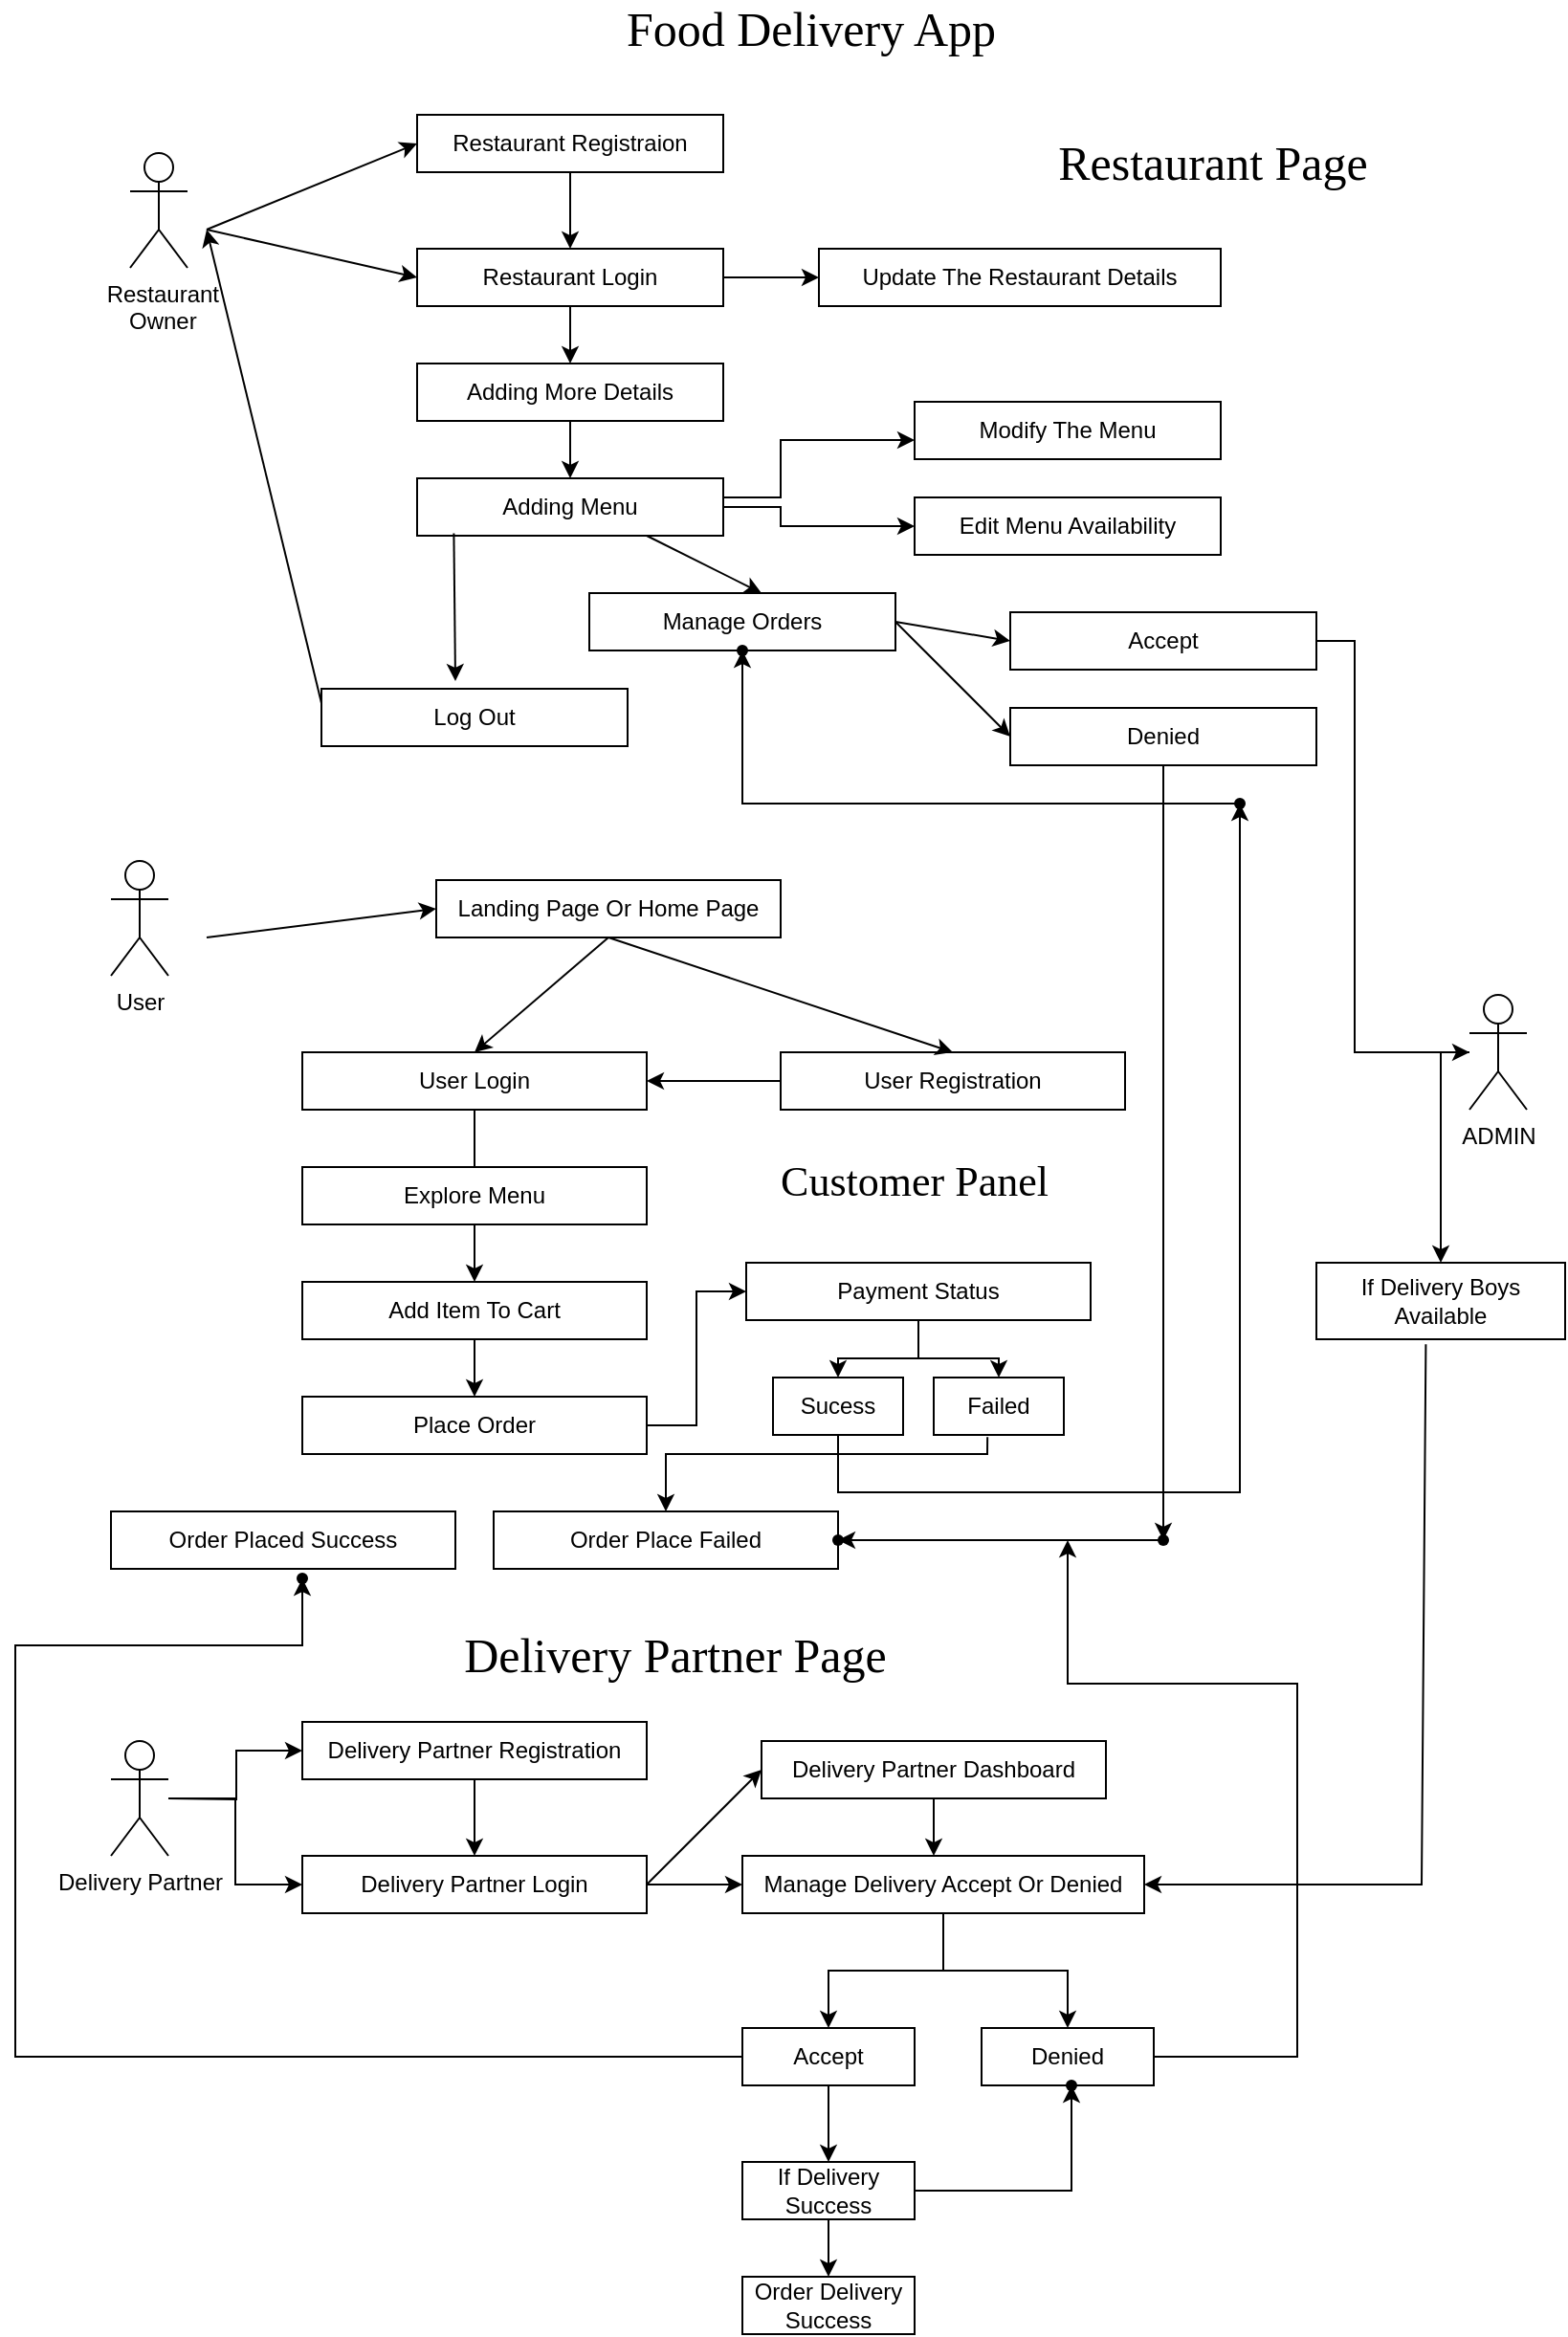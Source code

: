 <mxfile version="24.6.3" type="device">
  <diagram name="Page-1" id="enZzUUFgpCKDfm9uE1M9">
    <mxGraphModel dx="825" dy="444" grid="1" gridSize="10" guides="1" tooltips="1" connect="1" arrows="1" fold="1" page="1" pageScale="1" pageWidth="850" pageHeight="1100" math="0" shadow="0">
      <root>
        <mxCell id="0" />
        <mxCell id="1" parent="0" />
        <mxCell id="G61mfGyYWX-X49rOIWIG-1" value="&amp;nbsp;Restaurant&lt;div&gt;&amp;nbsp;Owner&lt;/div&gt;" style="shape=umlActor;verticalLabelPosition=bottom;verticalAlign=top;html=1;outlineConnect=0;" parent="1" vertex="1">
          <mxGeometry x="80" y="100" width="30" height="60" as="geometry" />
        </mxCell>
        <mxCell id="G61mfGyYWX-X49rOIWIG-3" value="Restaurant Registraion" style="rounded=0;whiteSpace=wrap;html=1;" parent="1" vertex="1">
          <mxGeometry x="230" y="80" width="160" height="30" as="geometry" />
        </mxCell>
        <mxCell id="G61mfGyYWX-X49rOIWIG-4" value="" style="endArrow=classic;html=1;rounded=0;entryX=0;entryY=0.5;entryDx=0;entryDy=0;" parent="1" target="G61mfGyYWX-X49rOIWIG-3" edge="1">
          <mxGeometry width="50" height="50" relative="1" as="geometry">
            <mxPoint x="120" y="140" as="sourcePoint" />
            <mxPoint x="450" y="250" as="targetPoint" />
          </mxGeometry>
        </mxCell>
        <mxCell id="G61mfGyYWX-X49rOIWIG-5" value="Restaurant Login" style="rounded=0;whiteSpace=wrap;html=1;" parent="1" vertex="1">
          <mxGeometry x="230" y="150" width="160" height="30" as="geometry" />
        </mxCell>
        <mxCell id="G61mfGyYWX-X49rOIWIG-6" value="" style="endArrow=classic;html=1;rounded=0;exitX=0.5;exitY=1;exitDx=0;exitDy=0;entryX=0.5;entryY=0;entryDx=0;entryDy=0;" parent="1" source="G61mfGyYWX-X49rOIWIG-3" target="G61mfGyYWX-X49rOIWIG-5" edge="1">
          <mxGeometry width="50" height="50" relative="1" as="geometry">
            <mxPoint x="400" y="300" as="sourcePoint" />
            <mxPoint x="450" y="250" as="targetPoint" />
          </mxGeometry>
        </mxCell>
        <mxCell id="G61mfGyYWX-X49rOIWIG-7" value="" style="endArrow=classic;html=1;rounded=0;entryX=0;entryY=0.5;entryDx=0;entryDy=0;" parent="1" target="G61mfGyYWX-X49rOIWIG-5" edge="1">
          <mxGeometry width="50" height="50" relative="1" as="geometry">
            <mxPoint x="120" y="140" as="sourcePoint" />
            <mxPoint x="450" y="250" as="targetPoint" />
          </mxGeometry>
        </mxCell>
        <mxCell id="G61mfGyYWX-X49rOIWIG-8" value="" style="endArrow=classic;html=1;rounded=0;exitX=0.5;exitY=1;exitDx=0;exitDy=0;entryX=0.5;entryY=0;entryDx=0;entryDy=0;" parent="1" source="G61mfGyYWX-X49rOIWIG-5" target="G61mfGyYWX-X49rOIWIG-9" edge="1">
          <mxGeometry width="50" height="50" relative="1" as="geometry">
            <mxPoint x="400" y="300" as="sourcePoint" />
            <mxPoint x="450" y="250" as="targetPoint" />
          </mxGeometry>
        </mxCell>
        <mxCell id="G61mfGyYWX-X49rOIWIG-13" value="" style="edgeStyle=orthogonalEdgeStyle;rounded=0;orthogonalLoop=1;jettySize=auto;html=1;" parent="1" source="G61mfGyYWX-X49rOIWIG-9" target="G61mfGyYWX-X49rOIWIG-11" edge="1">
          <mxGeometry relative="1" as="geometry" />
        </mxCell>
        <mxCell id="G61mfGyYWX-X49rOIWIG-9" value="Adding More Details" style="rounded=0;whiteSpace=wrap;html=1;" parent="1" vertex="1">
          <mxGeometry x="230" y="210" width="160" height="30" as="geometry" />
        </mxCell>
        <mxCell id="G61mfGyYWX-X49rOIWIG-15" value="" style="edgeStyle=orthogonalEdgeStyle;rounded=0;orthogonalLoop=1;jettySize=auto;html=1;" parent="1" source="G61mfGyYWX-X49rOIWIG-11" target="G61mfGyYWX-X49rOIWIG-14" edge="1">
          <mxGeometry relative="1" as="geometry">
            <Array as="points">
              <mxPoint x="420" y="280" />
              <mxPoint x="420" y="250" />
            </Array>
          </mxGeometry>
        </mxCell>
        <mxCell id="G61mfGyYWX-X49rOIWIG-11" value="Adding Menu" style="rounded=0;whiteSpace=wrap;html=1;points=[[0,0,0,0,0],[0,0.25,0,0,0],[0,0.5,0,0,0],[0,0.75,0,0,0],[0,1,0,0,0],[0.25,0,0,0,0],[0.25,1,0,0,0],[0.5,0,0,0,0],[0.5,1,0,0,0],[0.75,0,0,0,0],[0.75,1,0,0,0],[1,0,0,0,0],[1,0.25,0,0,0],[1,0.5,0,0,0],[1,0.75,0,0,0],[1,1,0,0,0]];" parent="1" vertex="1">
          <mxGeometry x="230" y="270" width="160" height="30" as="geometry" />
        </mxCell>
        <mxCell id="G61mfGyYWX-X49rOIWIG-14" value="Modify The Menu" style="rounded=0;whiteSpace=wrap;html=1;points=[[0,0,0,0,0],[0,0.25,0,0,0],[0,0.5,0,0,0],[0,0.75,0,0,0],[0,1,0,0,0],[0.25,0,0,0,0],[0.25,1,0,0,0],[0.5,0,0,0,0],[0.5,1,0,0,0],[0.75,0,0,0,0],[0.75,1,0,0,0],[1,0,0,0,0],[1,0.25,0,0,0],[1,0.5,0,0,0],[1,0.75,0,0,0],[1,1,0,0,0]];" parent="1" vertex="1">
          <mxGeometry x="490" y="230" width="160" height="30" as="geometry" />
        </mxCell>
        <mxCell id="G61mfGyYWX-X49rOIWIG-17" value="Edit Menu Availability" style="rounded=0;whiteSpace=wrap;html=1;points=[[0,0,0,0,0],[0,0.25,0,0,0],[0,0.5,0,0,0],[0,0.75,0,0,0],[0,1,0,0,0],[0.25,0,0,0,0],[0.25,1,0,0,0],[0.5,0,0,0,0],[0.5,1,0,0,0],[0.75,0,0,0,0],[0.75,1,0,0,0],[1,0,0,0,0],[1,0.25,0,0,0],[1,0.5,0,0,0],[1,0.75,0,0,0],[1,1,0,0,0]];" parent="1" vertex="1">
          <mxGeometry x="490" y="280" width="160" height="30" as="geometry" />
        </mxCell>
        <mxCell id="G61mfGyYWX-X49rOIWIG-19" value="" style="endArrow=classic;html=1;rounded=0;exitX=1;exitY=0.5;exitDx=0;exitDy=0;exitPerimeter=0;entryX=0;entryY=0.5;entryDx=0;entryDy=0;entryPerimeter=0;" parent="1" source="G61mfGyYWX-X49rOIWIG-11" target="G61mfGyYWX-X49rOIWIG-17" edge="1">
          <mxGeometry width="50" height="50" relative="1" as="geometry">
            <mxPoint x="400" y="300" as="sourcePoint" />
            <mxPoint x="480" y="300" as="targetPoint" />
            <Array as="points">
              <mxPoint x="420" y="285" />
              <mxPoint x="420" y="295" />
            </Array>
          </mxGeometry>
        </mxCell>
        <mxCell id="G61mfGyYWX-X49rOIWIG-20" value="Update The Restaurant Details" style="rounded=0;whiteSpace=wrap;html=1;points=[[0,0,0,0,0],[0,0.25,0,0,0],[0,0.5,0,0,0],[0,0.75,0,0,0],[0,1,0,0,0],[0.25,0,0,0,0],[0.25,1,0,0,0],[0.5,0,0,0,0],[0.5,1,0,0,0],[0.75,0,0,0,0],[0.75,1,0,0,0],[1,0,0,0,0],[1,0.25,0,0,0],[1,0.5,0,0,0],[1,0.75,0,0,0],[1,1,0,0,0]];" parent="1" vertex="1">
          <mxGeometry x="440" y="150" width="210" height="30" as="geometry" />
        </mxCell>
        <mxCell id="G61mfGyYWX-X49rOIWIG-22" value="" style="endArrow=classic;html=1;rounded=0;exitX=1;exitY=0.5;exitDx=0;exitDy=0;entryX=0;entryY=0.5;entryDx=0;entryDy=0;entryPerimeter=0;" parent="1" source="G61mfGyYWX-X49rOIWIG-5" target="G61mfGyYWX-X49rOIWIG-20" edge="1">
          <mxGeometry width="50" height="50" relative="1" as="geometry">
            <mxPoint x="400" y="300" as="sourcePoint" />
            <mxPoint x="450" y="250" as="targetPoint" />
          </mxGeometry>
        </mxCell>
        <mxCell id="G61mfGyYWX-X49rOIWIG-24" value="Log Out" style="rounded=0;whiteSpace=wrap;html=1;points=[[0,0,0,0,0],[0,0.25,0,0,0],[0,0.5,0,0,0],[0,0.75,0,0,0],[0,1,0,0,0],[0.25,0,0,0,0],[0.25,1,0,0,0],[0.5,0,0,0,0],[0.5,1,0,0,0],[0.75,0,0,0,0],[0.75,1,0,0,0],[1,0,0,0,0],[1,0.25,0,0,0],[1,0.5,0,0,0],[1,0.75,0,0,0],[1,1,0,0,0]];" parent="1" vertex="1">
          <mxGeometry x="180" y="380" width="160" height="30" as="geometry" />
        </mxCell>
        <mxCell id="G61mfGyYWX-X49rOIWIG-25" value="" style="endArrow=classic;html=1;rounded=0;exitX=0;exitY=0.25;exitDx=0;exitDy=0;exitPerimeter=0;" parent="1" source="G61mfGyYWX-X49rOIWIG-24" edge="1">
          <mxGeometry width="50" height="50" relative="1" as="geometry">
            <mxPoint x="400" y="300" as="sourcePoint" />
            <mxPoint x="120" y="140" as="targetPoint" />
          </mxGeometry>
        </mxCell>
        <mxCell id="G61mfGyYWX-X49rOIWIG-29" value="Food Delivery App" style="text;strokeColor=none;align=center;fillColor=none;html=1;verticalAlign=middle;whiteSpace=wrap;rounded=0;fontFamily=Comic Sans MS;fontSize=25;" parent="1" vertex="1">
          <mxGeometry x="310" y="20" width="252" height="30" as="geometry" />
        </mxCell>
        <mxCell id="G61mfGyYWX-X49rOIWIG-30" value="Restaurant Page" style="text;strokeColor=none;align=center;fillColor=none;html=1;verticalAlign=middle;whiteSpace=wrap;rounded=0;fontFamily=Comic Sans MS;fontSize=25;" parent="1" vertex="1">
          <mxGeometry x="520" y="90" width="252" height="30" as="geometry" />
        </mxCell>
        <mxCell id="G61mfGyYWX-X49rOIWIG-31" value="User" style="shape=umlActor;verticalLabelPosition=bottom;verticalAlign=top;html=1;outlineConnect=0;" parent="1" vertex="1">
          <mxGeometry x="70" y="470" width="30" height="60" as="geometry" />
        </mxCell>
        <mxCell id="G61mfGyYWX-X49rOIWIG-32" value="Landing Page Or Home Page" style="rounded=0;whiteSpace=wrap;html=1;points=[[0,0,0,0,0],[0,0.25,0,0,0],[0,0.5,0,0,0],[0,0.75,0,0,0],[0,1,0,0,0],[0.25,0,0,0,0],[0.25,1,0,0,0],[0.5,0,0,0,0],[0.5,1,0,0,0],[0.75,0,0,0,0],[0.75,1,0,0,0],[1,0,0,0,0],[1,0.25,0,0,0],[1,0.5,0,0,0],[1,0.75,0,0,0],[1,1,0,0,0]];" parent="1" vertex="1">
          <mxGeometry x="240" y="480" width="180" height="30" as="geometry" />
        </mxCell>
        <mxCell id="G61mfGyYWX-X49rOIWIG-33" value="" style="endArrow=classic;html=1;rounded=0;entryX=0;entryY=0.5;entryDx=0;entryDy=0;entryPerimeter=0;" parent="1" target="G61mfGyYWX-X49rOIWIG-32" edge="1">
          <mxGeometry width="50" height="50" relative="1" as="geometry">
            <mxPoint x="120" y="510" as="sourcePoint" />
            <mxPoint x="450" y="320" as="targetPoint" />
          </mxGeometry>
        </mxCell>
        <mxCell id="G61mfGyYWX-X49rOIWIG-43" value="" style="edgeStyle=orthogonalEdgeStyle;rounded=0;orthogonalLoop=1;jettySize=auto;html=1;" parent="1" source="G61mfGyYWX-X49rOIWIG-34" target="G61mfGyYWX-X49rOIWIG-40" edge="1">
          <mxGeometry relative="1" as="geometry" />
        </mxCell>
        <mxCell id="G61mfGyYWX-X49rOIWIG-34" value="User Login" style="rounded=0;whiteSpace=wrap;html=1;points=[[0,0,0,0,0],[0,0.25,0,0,0],[0,0.5,0,0,0],[0,0.75,0,0,0],[0,1,0,0,0],[0.25,0,0,0,0],[0.25,1,0,0,0],[0.5,0,0,0,0],[0.5,1,0,0,0],[0.75,0,0,0,0],[0.75,1,0,0,0],[1,0,0,0,0],[1,0.25,0,0,0],[1,0.5,0,0,0],[1,0.75,0,0,0],[1,1,0,0,0]];" parent="1" vertex="1">
          <mxGeometry x="170" y="570" width="180" height="30" as="geometry" />
        </mxCell>
        <mxCell id="G61mfGyYWX-X49rOIWIG-35" value="User Registration" style="rounded=0;whiteSpace=wrap;html=1;points=[[0,0,0,0,0],[0,0.25,0,0,0],[0,0.5,0,0,0],[0,0.75,0,0,0],[0,1,0,0,0],[0.25,0,0,0,0],[0.25,1,0,0,0],[0.5,0,0,0,0],[0.5,1,0,0,0],[0.75,0,0,0,0],[0.75,1,0,0,0],[1,0,0,0,0],[1,0.25,0,0,0],[1,0.5,0,0,0],[1,0.75,0,0,0],[1,1,0,0,0]];" parent="1" vertex="1">
          <mxGeometry x="420" y="570" width="180" height="30" as="geometry" />
        </mxCell>
        <mxCell id="G61mfGyYWX-X49rOIWIG-36" value="" style="endArrow=classic;html=1;rounded=0;exitX=0.5;exitY=1;exitDx=0;exitDy=0;exitPerimeter=0;entryX=0.5;entryY=0;entryDx=0;entryDy=0;entryPerimeter=0;" parent="1" source="G61mfGyYWX-X49rOIWIG-32" target="G61mfGyYWX-X49rOIWIG-35" edge="1">
          <mxGeometry width="50" height="50" relative="1" as="geometry">
            <mxPoint x="400" y="560" as="sourcePoint" />
            <mxPoint x="450" y="510" as="targetPoint" />
          </mxGeometry>
        </mxCell>
        <mxCell id="G61mfGyYWX-X49rOIWIG-37" value="" style="endArrow=classic;html=1;rounded=0;exitX=0.5;exitY=1;exitDx=0;exitDy=0;exitPerimeter=0;entryX=0.5;entryY=0;entryDx=0;entryDy=0;entryPerimeter=0;" parent="1" source="G61mfGyYWX-X49rOIWIG-32" target="G61mfGyYWX-X49rOIWIG-34" edge="1">
          <mxGeometry width="50" height="50" relative="1" as="geometry">
            <mxPoint x="400" y="560" as="sourcePoint" />
            <mxPoint x="450" y="510" as="targetPoint" />
          </mxGeometry>
        </mxCell>
        <mxCell id="G61mfGyYWX-X49rOIWIG-38" value="" style="endArrow=classic;html=1;rounded=0;exitX=0;exitY=0.5;exitDx=0;exitDy=0;exitPerimeter=0;entryX=1;entryY=0.5;entryDx=0;entryDy=0;entryPerimeter=0;" parent="1" source="G61mfGyYWX-X49rOIWIG-35" target="G61mfGyYWX-X49rOIWIG-34" edge="1">
          <mxGeometry width="50" height="50" relative="1" as="geometry">
            <mxPoint x="400" y="560" as="sourcePoint" />
            <mxPoint x="450" y="510" as="targetPoint" />
          </mxGeometry>
        </mxCell>
        <mxCell id="G61mfGyYWX-X49rOIWIG-39" value="Explore Menu" style="rounded=0;whiteSpace=wrap;html=1;points=[[0,0,0,0,0],[0,0.25,0,0,0],[0,0.5,0,0,0],[0,0.75,0,0,0],[0,1,0,0,0],[0.25,0,0,0,0],[0.25,1,0,0,0],[0.5,0,0,0,0],[0.5,1,0,0,0],[0.75,0,0,0,0],[0.75,1,0,0,0],[1,0,0,0,0],[1,0.25,0,0,0],[1,0.5,0,0,0],[1,0.75,0,0,0],[1,1,0,0,0]];" parent="1" vertex="1">
          <mxGeometry x="170" y="630" width="180" height="30" as="geometry" />
        </mxCell>
        <mxCell id="G61mfGyYWX-X49rOIWIG-44" value="" style="edgeStyle=orthogonalEdgeStyle;rounded=0;orthogonalLoop=1;jettySize=auto;html=1;" parent="1" source="G61mfGyYWX-X49rOIWIG-40" target="G61mfGyYWX-X49rOIWIG-41" edge="1">
          <mxGeometry relative="1" as="geometry" />
        </mxCell>
        <mxCell id="G61mfGyYWX-X49rOIWIG-40" value="Add Item To Cart" style="rounded=0;whiteSpace=wrap;html=1;points=[[0,0,0,0,0],[0,0.25,0,0,0],[0,0.5,0,0,0],[0,0.75,0,0,0],[0,1,0,0,0],[0.25,0,0,0,0],[0.25,1,0,0,0],[0.5,0,0,0,0],[0.5,1,0,0,0],[0.75,0,0,0,0],[0.75,1,0,0,0],[1,0,0,0,0],[1,0.25,0,0,0],[1,0.5,0,0,0],[1,0.75,0,0,0],[1,1,0,0,0]];" parent="1" vertex="1">
          <mxGeometry x="170" y="690" width="180" height="30" as="geometry" />
        </mxCell>
        <mxCell id="ZKM-ephSjZRx9sJfF3fB-16" value="" style="edgeStyle=orthogonalEdgeStyle;rounded=0;orthogonalLoop=1;jettySize=auto;html=1;entryX=0;entryY=0.5;entryDx=0;entryDy=0;entryPerimeter=0;" edge="1" parent="1" source="G61mfGyYWX-X49rOIWIG-41" target="ZKM-ephSjZRx9sJfF3fB-11">
          <mxGeometry relative="1" as="geometry" />
        </mxCell>
        <mxCell id="G61mfGyYWX-X49rOIWIG-41" value="Place Order" style="rounded=0;whiteSpace=wrap;html=1;points=[[0,0,0,0,0],[0,0.25,0,0,0],[0,0.5,0,0,0],[0,0.75,0,0,0],[0,1,0,0,0],[0.25,0,0,0,0],[0.25,1,0,0,0],[0.5,0,0,0,0],[0.5,1,0,0,0],[0.75,0,0,0,0],[0.75,1,0,0,0],[1,0,0,0,0],[1,0.25,0,0,0],[1,0.5,0,0,0],[1,0.75,0,0,0],[1,1,0,0,0]];" parent="1" vertex="1">
          <mxGeometry x="170" y="750" width="180" height="30" as="geometry" />
        </mxCell>
        <mxCell id="G61mfGyYWX-X49rOIWIG-46" value="Order Placed Success" style="rounded=0;whiteSpace=wrap;html=1;points=[[0,0,0,0,0],[0,0.25,0,0,0],[0,0.5,0,0,0],[0,0.75,0,0,0],[0,1,0,0,0],[0.25,0,0,0,0],[0.25,1,0,0,0],[0.5,0,0,0,0],[0.5,1,0,0,0],[0.75,0,0,0,0],[0.75,1,0,0,0],[1,0,0,0,0],[1,0.25,0,0,0],[1,0.5,0,0,0],[1,0.75,0,0,0],[1,1,0,0,0]];" parent="1" vertex="1">
          <mxGeometry x="70" y="810" width="180" height="30" as="geometry" />
        </mxCell>
        <mxCell id="G61mfGyYWX-X49rOIWIG-47" value="Order Place Failed" style="rounded=0;whiteSpace=wrap;html=1;points=[[0,0,0,0,0],[0,0.25,0,0,0],[0,0.5,0,0,0],[0,0.75,0,0,0],[0,1,0,0,0],[0.25,0,0,0,0],[0.25,1,0,0,0],[0.5,0,0,0,0],[0.5,1,0,0,0],[0.75,0,0,0,0],[0.75,1,0,0,0],[1,0,0,0,0],[1,0.25,0,0,0],[1,0.5,0,0,0],[1,0.75,0,0,0],[1,1,0,0,0]];" parent="1" vertex="1">
          <mxGeometry x="270" y="810" width="180" height="30" as="geometry" />
        </mxCell>
        <mxCell id="G61mfGyYWX-X49rOIWIG-48" value="" style="endArrow=classic;html=1;rounded=0;exitX=0.12;exitY=0.96;exitDx=0;exitDy=0;exitPerimeter=0;" parent="1" source="G61mfGyYWX-X49rOIWIG-11" edge="1">
          <mxGeometry width="50" height="50" relative="1" as="geometry">
            <mxPoint x="400" y="400" as="sourcePoint" />
            <mxPoint x="250" y="376" as="targetPoint" />
          </mxGeometry>
        </mxCell>
        <mxCell id="G61mfGyYWX-X49rOIWIG-49" value="Manage Orders" style="rounded=0;whiteSpace=wrap;html=1;points=[[0,0,0,0,0],[0,0.25,0,0,0],[0,0.5,0,0,0],[0,0.75,0,0,0],[0,1,0,0,0],[0.25,0,0,0,0],[0.25,1,0,0,0],[0.5,0,0,0,0],[0.5,1,0,0,0],[0.75,0,0,0,0],[0.75,1,0,0,0],[1,0,0,0,0],[1,0.25,0,0,0],[1,0.5,0,0,0],[1,0.75,0,0,0],[1,1,0,0,0]];" parent="1" vertex="1">
          <mxGeometry x="320" y="330" width="160" height="30" as="geometry" />
        </mxCell>
        <mxCell id="G61mfGyYWX-X49rOIWIG-50" value="" style="endArrow=classic;html=1;rounded=0;exitX=0.75;exitY=1;exitDx=0;exitDy=0;exitPerimeter=0;" parent="1" source="G61mfGyYWX-X49rOIWIG-11" edge="1">
          <mxGeometry width="50" height="50" relative="1" as="geometry">
            <mxPoint x="400" y="400" as="sourcePoint" />
            <mxPoint x="410" y="330" as="targetPoint" />
          </mxGeometry>
        </mxCell>
        <mxCell id="G61mfGyYWX-X49rOIWIG-61" value="" style="edgeStyle=orthogonalEdgeStyle;rounded=0;orthogonalLoop=1;jettySize=auto;html=1;" parent="1" source="G61mfGyYWX-X49rOIWIG-58" target="G61mfGyYWX-X49rOIWIG-60" edge="1">
          <mxGeometry relative="1" as="geometry" />
        </mxCell>
        <mxCell id="G61mfGyYWX-X49rOIWIG-58" value="" style="shape=waypoint;sketch=0;size=6;pointerEvents=1;points=[];fillColor=default;resizable=0;rotatable=0;perimeter=centerPerimeter;snapToPoint=1;rounded=0;" parent="1" vertex="1">
          <mxGeometry x="650" y="430" width="20" height="20" as="geometry" />
        </mxCell>
        <mxCell id="G61mfGyYWX-X49rOIWIG-60" value="" style="shape=waypoint;sketch=0;size=6;pointerEvents=1;points=[];fillColor=default;resizable=0;rotatable=0;perimeter=centerPerimeter;snapToPoint=1;rounded=0;" parent="1" vertex="1">
          <mxGeometry x="390" y="350" width="20" height="20" as="geometry" />
        </mxCell>
        <mxCell id="G61mfGyYWX-X49rOIWIG-67" value="" style="edgeStyle=orthogonalEdgeStyle;rounded=0;orthogonalLoop=1;jettySize=auto;html=1;" parent="1" source="G61mfGyYWX-X49rOIWIG-62" target="ZKM-ephSjZRx9sJfF3fB-2" edge="1">
          <mxGeometry relative="1" as="geometry">
            <mxPoint x="730" y="770" as="targetPoint" />
            <Array as="points">
              <mxPoint x="720" y="355" />
              <mxPoint x="720" y="570" />
            </Array>
          </mxGeometry>
        </mxCell>
        <mxCell id="G61mfGyYWX-X49rOIWIG-62" value="Accept" style="rounded=0;whiteSpace=wrap;html=1;points=[[0,0,0,0,0],[0,0.25,0,0,0],[0,0.5,0,0,0],[0,0.75,0,0,0],[0,1,0,0,0],[0.25,0,0,0,0],[0.25,1,0,0,0],[0.5,0,0,0,0],[0.5,1,0,0,0],[0.75,0,0,0,0],[0.75,1,0,0,0],[1,0,0,0,0],[1,0.25,0,0,0],[1,0.5,0,0,0],[1,0.75,0,0,0],[1,1,0,0,0]];" parent="1" vertex="1">
          <mxGeometry x="540" y="340" width="160" height="30" as="geometry" />
        </mxCell>
        <mxCell id="G61mfGyYWX-X49rOIWIG-69" value="" style="edgeStyle=orthogonalEdgeStyle;rounded=0;orthogonalLoop=1;jettySize=auto;html=1;" parent="1" source="G61mfGyYWX-X49rOIWIG-63" target="G61mfGyYWX-X49rOIWIG-68" edge="1">
          <mxGeometry relative="1" as="geometry" />
        </mxCell>
        <mxCell id="G61mfGyYWX-X49rOIWIG-63" value="Denied" style="rounded=0;whiteSpace=wrap;html=1;points=[[0,0,0,0,0],[0,0.25,0,0,0],[0,0.5,0,0,0],[0,0.75,0,0,0],[0,1,0,0,0],[0.25,0,0,0,0],[0.25,1,0,0,0],[0.5,0,0,0,0],[0.5,1,0,0,0],[0.75,0,0,0,0],[0.75,1,0,0,0],[1,0,0,0,0],[1,0.25,0,0,0],[1,0.5,0,0,0],[1,0.75,0,0,0],[1,1,0,0,0]];" parent="1" vertex="1">
          <mxGeometry x="540" y="390" width="160" height="30" as="geometry" />
        </mxCell>
        <mxCell id="G61mfGyYWX-X49rOIWIG-64" value="" style="endArrow=classic;html=1;rounded=0;exitX=1;exitY=0.5;exitDx=0;exitDy=0;exitPerimeter=0;entryX=0;entryY=0.5;entryDx=0;entryDy=0;entryPerimeter=0;" parent="1" source="G61mfGyYWX-X49rOIWIG-49" target="G61mfGyYWX-X49rOIWIG-62" edge="1">
          <mxGeometry width="50" height="50" relative="1" as="geometry">
            <mxPoint x="450" y="540" as="sourcePoint" />
            <mxPoint x="500" y="490" as="targetPoint" />
          </mxGeometry>
        </mxCell>
        <mxCell id="G61mfGyYWX-X49rOIWIG-65" value="" style="endArrow=classic;html=1;rounded=0;exitX=1;exitY=0.5;exitDx=0;exitDy=0;exitPerimeter=0;entryX=0;entryY=0.5;entryDx=0;entryDy=0;entryPerimeter=0;" parent="1" source="G61mfGyYWX-X49rOIWIG-49" target="G61mfGyYWX-X49rOIWIG-63" edge="1">
          <mxGeometry width="50" height="50" relative="1" as="geometry">
            <mxPoint x="490" y="355" as="sourcePoint" />
            <mxPoint x="550" y="365" as="targetPoint" />
          </mxGeometry>
        </mxCell>
        <mxCell id="G61mfGyYWX-X49rOIWIG-71" value="" style="edgeStyle=orthogonalEdgeStyle;rounded=0;orthogonalLoop=1;jettySize=auto;html=1;" parent="1" source="G61mfGyYWX-X49rOIWIG-68" target="G61mfGyYWX-X49rOIWIG-70" edge="1">
          <mxGeometry relative="1" as="geometry" />
        </mxCell>
        <mxCell id="G61mfGyYWX-X49rOIWIG-68" value="" style="shape=waypoint;sketch=0;size=6;pointerEvents=1;points=[];fillColor=default;resizable=0;rotatable=0;perimeter=centerPerimeter;snapToPoint=1;rounded=0;" parent="1" vertex="1">
          <mxGeometry x="610" y="815" width="20" height="20" as="geometry" />
        </mxCell>
        <mxCell id="G61mfGyYWX-X49rOIWIG-70" value="" style="shape=waypoint;sketch=0;size=6;pointerEvents=1;points=[];fillColor=default;resizable=0;rotatable=0;perimeter=centerPerimeter;snapToPoint=1;rounded=0;" parent="1" vertex="1">
          <mxGeometry x="440" y="815" width="20" height="20" as="geometry" />
        </mxCell>
        <mxCell id="G61mfGyYWX-X49rOIWIG-76" value="Customer Panel" style="text;strokeColor=none;align=center;fillColor=none;html=1;verticalAlign=middle;whiteSpace=wrap;rounded=0;fontFamily=Comic Sans MS;fontSize=22;" parent="1" vertex="1">
          <mxGeometry x="400" y="608" width="180" height="60" as="geometry" />
        </mxCell>
        <mxCell id="G61mfGyYWX-X49rOIWIG-81" value="" style="edgeStyle=orthogonalEdgeStyle;rounded=0;orthogonalLoop=1;jettySize=auto;html=1;" parent="1" source="G61mfGyYWX-X49rOIWIG-77" target="G61mfGyYWX-X49rOIWIG-80" edge="1">
          <mxGeometry relative="1" as="geometry" />
        </mxCell>
        <mxCell id="G61mfGyYWX-X49rOIWIG-77" value="Delivery Partner" style="shape=umlActor;verticalLabelPosition=bottom;verticalAlign=top;html=1;outlineConnect=0;" parent="1" vertex="1">
          <mxGeometry x="70" y="930" width="30" height="60" as="geometry" />
        </mxCell>
        <mxCell id="G61mfGyYWX-X49rOIWIG-83" value="" style="edgeStyle=orthogonalEdgeStyle;rounded=0;orthogonalLoop=1;jettySize=auto;html=1;" parent="1" source="G61mfGyYWX-X49rOIWIG-79" target="G61mfGyYWX-X49rOIWIG-80" edge="1">
          <mxGeometry relative="1" as="geometry" />
        </mxCell>
        <mxCell id="G61mfGyYWX-X49rOIWIG-79" value="Delivery Partner Registration" style="rounded=0;whiteSpace=wrap;html=1;points=[[0,0,0,0,0],[0,0.25,0,0,0],[0,0.5,0,0,0],[0,0.75,0,0,0],[0,1,0,0,0],[0.25,0,0,0,0],[0.25,1,0,0,0],[0.5,0,0,0,0],[0.5,1,0,0,0],[0.75,0,0,0,0],[0.75,1,0,0,0],[1,0,0,0,0],[1,0.25,0,0,0],[1,0.5,0,0,0],[1,0.75,0,0,0],[1,1,0,0,0]];" parent="1" vertex="1">
          <mxGeometry x="170" y="920" width="180" height="30" as="geometry" />
        </mxCell>
        <mxCell id="G61mfGyYWX-X49rOIWIG-88" value="" style="edgeStyle=orthogonalEdgeStyle;rounded=0;orthogonalLoop=1;jettySize=auto;html=1;" parent="1" source="G61mfGyYWX-X49rOIWIG-80" target="G61mfGyYWX-X49rOIWIG-87" edge="1">
          <mxGeometry relative="1" as="geometry" />
        </mxCell>
        <mxCell id="G61mfGyYWX-X49rOIWIG-80" value="Delivery Partner Login" style="rounded=0;whiteSpace=wrap;html=1;points=[[0,0,0,0,0],[0,0.25,0,0,0],[0,0.5,0,0,0],[0,0.75,0,0,0],[0,1,0,0,0],[0.25,0,0,0,0],[0.25,1,0,0,0],[0.5,0,0,0,0],[0.5,1,0,0,0],[0.75,0,0,0,0],[0.75,1,0,0,0],[1,0,0,0,0],[1,0.25,0,0,0],[1,0.5,0,0,0],[1,0.75,0,0,0],[1,1,0,0,0]];" parent="1" vertex="1">
          <mxGeometry x="170" y="990" width="180" height="30" as="geometry" />
        </mxCell>
        <mxCell id="G61mfGyYWX-X49rOIWIG-82" value="" style="edgeStyle=orthogonalEdgeStyle;rounded=0;orthogonalLoop=1;jettySize=auto;html=1;entryX=0;entryY=0.5;entryDx=0;entryDy=0;entryPerimeter=0;" parent="1" target="G61mfGyYWX-X49rOIWIG-79" edge="1">
          <mxGeometry relative="1" as="geometry">
            <mxPoint x="100" y="960" as="sourcePoint" />
            <mxPoint x="150" y="995" as="targetPoint" />
          </mxGeometry>
        </mxCell>
        <mxCell id="G61mfGyYWX-X49rOIWIG-89" value="" style="edgeStyle=orthogonalEdgeStyle;rounded=0;orthogonalLoop=1;jettySize=auto;html=1;" parent="1" source="G61mfGyYWX-X49rOIWIG-84" target="G61mfGyYWX-X49rOIWIG-87" edge="1">
          <mxGeometry relative="1" as="geometry">
            <Array as="points">
              <mxPoint x="500" y="990" />
              <mxPoint x="500" y="990" />
            </Array>
          </mxGeometry>
        </mxCell>
        <mxCell id="G61mfGyYWX-X49rOIWIG-84" value="Delivery Partner Dashboard" style="rounded=0;whiteSpace=wrap;html=1;points=[[0,0,0,0,0],[0,0.25,0,0,0],[0,0.5,0,0,0],[0,0.75,0,0,0],[0,1,0,0,0],[0.25,0,0,0,0],[0.25,1,0,0,0],[0.5,0,0,0,0],[0.5,1,0,0,0],[0.75,0,0,0,0],[0.75,1,0,0,0],[1,0,0,0,0],[1,0.25,0,0,0],[1,0.5,0,0,0],[1,0.75,0,0,0],[1,1,0,0,0]];" parent="1" vertex="1">
          <mxGeometry x="410" y="930" width="180" height="30" as="geometry" />
        </mxCell>
        <mxCell id="G61mfGyYWX-X49rOIWIG-85" value="" style="endArrow=classic;html=1;rounded=0;entryX=0;entryY=0.5;entryDx=0;entryDy=0;entryPerimeter=0;exitX=1;exitY=0.5;exitDx=0;exitDy=0;exitPerimeter=0;" parent="1" source="G61mfGyYWX-X49rOIWIG-80" target="G61mfGyYWX-X49rOIWIG-84" edge="1">
          <mxGeometry width="50" height="50" relative="1" as="geometry">
            <mxPoint x="350" y="1010" as="sourcePoint" />
            <mxPoint x="370" y="990" as="targetPoint" />
          </mxGeometry>
        </mxCell>
        <mxCell id="G61mfGyYWX-X49rOIWIG-94" value="" style="edgeStyle=orthogonalEdgeStyle;rounded=0;orthogonalLoop=1;jettySize=auto;html=1;" parent="1" source="G61mfGyYWX-X49rOIWIG-87" target="G61mfGyYWX-X49rOIWIG-93" edge="1">
          <mxGeometry relative="1" as="geometry" />
        </mxCell>
        <mxCell id="G61mfGyYWX-X49rOIWIG-87" value="Manage Delivery Accept Or Denied" style="rounded=0;whiteSpace=wrap;html=1;points=[[0,0,0,0,0],[0,0.25,0,0,0],[0,0.5,0,0,0],[0,0.75,0,0,0],[0,1,0,0,0],[0.25,0,0,0,0],[0.25,1,0,0,0],[0.5,0,0,0,0],[0.5,1,0,0,0],[0.75,0,0,0,0],[0.75,1,0,0,0],[1,0,0,0,0],[1,0.25,0,0,0],[1,0.5,0,0,0],[1,0.75,0,0,0],[1,1,0,0,0]];" parent="1" vertex="1">
          <mxGeometry x="400" y="990" width="210" height="30" as="geometry" />
        </mxCell>
        <mxCell id="G61mfGyYWX-X49rOIWIG-99" value="" style="edgeStyle=orthogonalEdgeStyle;rounded=0;orthogonalLoop=1;jettySize=auto;html=1;" parent="1" source="G61mfGyYWX-X49rOIWIG-92" target="G61mfGyYWX-X49rOIWIG-98" edge="1">
          <mxGeometry relative="1" as="geometry" />
        </mxCell>
        <mxCell id="ZKM-ephSjZRx9sJfF3fB-10" value="" style="edgeStyle=orthogonalEdgeStyle;rounded=0;orthogonalLoop=1;jettySize=auto;html=1;" edge="1" parent="1" source="G61mfGyYWX-X49rOIWIG-92" target="ZKM-ephSjZRx9sJfF3fB-9">
          <mxGeometry relative="1" as="geometry">
            <Array as="points">
              <mxPoint x="20" y="1095" />
              <mxPoint x="20" y="880" />
              <mxPoint x="170" y="880" />
            </Array>
          </mxGeometry>
        </mxCell>
        <mxCell id="G61mfGyYWX-X49rOIWIG-92" value="Accept" style="rounded=0;whiteSpace=wrap;html=1;points=[[0,0,0,0,0],[0,0.25,0,0,0],[0,0.5,0,0,0],[0,0.75,0,0,0],[0,1,0,0,0],[0.25,0,0,0,0],[0.25,1,0,0,0],[0.5,0,0,0,0],[0.5,1,0,0,0],[0.75,0,0,0,0],[0.75,1,0,0,0],[1,0,0,0,0],[1,0.25,0,0,0],[1,0.5,0,0,0],[1,0.75,0,0,0],[1,1,0,0,0]];" parent="1" vertex="1">
          <mxGeometry x="400" y="1080" width="90" height="30" as="geometry" />
        </mxCell>
        <mxCell id="G61mfGyYWX-X49rOIWIG-93" value="Denied" style="rounded=0;whiteSpace=wrap;html=1;points=[[0,0,0,0,0],[0,0.25,0,0,0],[0,0.5,0,0,0],[0,0.75,0,0,0],[0,1,0,0,0],[0.25,0,0,0,0],[0.25,1,0,0,0],[0.5,0,0,0,0],[0.5,1,0,0,0],[0.75,0,0,0,0],[0.75,1,0,0,0],[1,0,0,0,0],[1,0.25,0,0,0],[1,0.5,0,0,0],[1,0.75,0,0,0],[1,1,0,0,0]];" parent="1" vertex="1">
          <mxGeometry x="525" y="1080" width="90" height="30" as="geometry" />
        </mxCell>
        <mxCell id="G61mfGyYWX-X49rOIWIG-95" style="edgeStyle=orthogonalEdgeStyle;rounded=0;orthogonalLoop=1;jettySize=auto;html=1;entryX=0.5;entryY=0;entryDx=0;entryDy=0;entryPerimeter=0;" parent="1" source="G61mfGyYWX-X49rOIWIG-87" target="G61mfGyYWX-X49rOIWIG-92" edge="1">
          <mxGeometry relative="1" as="geometry" />
        </mxCell>
        <mxCell id="G61mfGyYWX-X49rOIWIG-96" value="Order Delivery Success" style="rounded=0;whiteSpace=wrap;html=1;points=[[0,0,0,0,0],[0,0.25,0,0,0],[0,0.5,0,0,0],[0,0.75,0,0,0],[0,1,0,0,0],[0.25,0,0,0,0],[0.25,1,0,0,0],[0.5,0,0,0,0],[0.5,1,0,0,0],[0.75,0,0,0,0],[0.75,1,0,0,0],[1,0,0,0,0],[1,0.25,0,0,0],[1,0.5,0,0,0],[1,0.75,0,0,0],[1,1,0,0,0]];" parent="1" vertex="1">
          <mxGeometry x="400" y="1210" width="90" height="30" as="geometry" />
        </mxCell>
        <mxCell id="G61mfGyYWX-X49rOIWIG-100" value="" style="edgeStyle=orthogonalEdgeStyle;rounded=0;orthogonalLoop=1;jettySize=auto;html=1;" parent="1" source="G61mfGyYWX-X49rOIWIG-98" target="G61mfGyYWX-X49rOIWIG-96" edge="1">
          <mxGeometry relative="1" as="geometry" />
        </mxCell>
        <mxCell id="G61mfGyYWX-X49rOIWIG-102" value="" style="edgeStyle=orthogonalEdgeStyle;rounded=0;orthogonalLoop=1;jettySize=auto;html=1;" parent="1" source="G61mfGyYWX-X49rOIWIG-98" target="G61mfGyYWX-X49rOIWIG-101" edge="1">
          <mxGeometry relative="1" as="geometry" />
        </mxCell>
        <mxCell id="G61mfGyYWX-X49rOIWIG-98" value="If Delivery Success" style="rounded=0;whiteSpace=wrap;html=1;points=[[0,0,0,0,0],[0,0.25,0,0,0],[0,0.5,0,0,0],[0,0.75,0,0,0],[0,1,0,0,0],[0.25,0,0,0,0],[0.25,1,0,0,0],[0.5,0,0,0,0],[0.5,1,0,0,0],[0.75,0,0,0,0],[0.75,1,0,0,0],[1,0,0,0,0],[1,0.25,0,0,0],[1,0.5,0,0,0],[1,0.75,0,0,0],[1,1,0,0,0]];" parent="1" vertex="1">
          <mxGeometry x="400" y="1150" width="90" height="30" as="geometry" />
        </mxCell>
        <mxCell id="G61mfGyYWX-X49rOIWIG-101" value="" style="shape=waypoint;sketch=0;size=6;pointerEvents=1;points=[];fillColor=default;resizable=0;rotatable=0;perimeter=centerPerimeter;snapToPoint=1;rounded=0;" parent="1" vertex="1">
          <mxGeometry x="562" y="1100" width="20" height="20" as="geometry" />
        </mxCell>
        <mxCell id="ZKM-ephSjZRx9sJfF3fB-6" value="" style="edgeStyle=orthogonalEdgeStyle;rounded=0;orthogonalLoop=1;jettySize=auto;html=1;" edge="1" parent="1" source="ZKM-ephSjZRx9sJfF3fB-2" target="ZKM-ephSjZRx9sJfF3fB-4">
          <mxGeometry relative="1" as="geometry">
            <Array as="points">
              <mxPoint x="765" y="570" />
            </Array>
          </mxGeometry>
        </mxCell>
        <mxCell id="ZKM-ephSjZRx9sJfF3fB-2" value="ADMIN" style="shape=umlActor;verticalLabelPosition=bottom;verticalAlign=top;html=1;outlineConnect=0;" vertex="1" parent="1">
          <mxGeometry x="780" y="540" width="30" height="60" as="geometry" />
        </mxCell>
        <mxCell id="ZKM-ephSjZRx9sJfF3fB-4" value="If Delivery Boys Available" style="rounded=0;whiteSpace=wrap;html=1;points=[[0,0,0,0,0],[0,0.25,0,0,0],[0,0.5,0,0,0],[0,0.75,0,0,0],[0,1,0,0,0],[0.25,0,0,0,0],[0.25,1,0,0,0],[0.5,0,0,0,0],[0.5,1,0,0,0],[0.75,0,0,0,0],[0.75,1,0,0,0],[1,0,0,0,0],[1,0.25,0,0,0],[1,0.5,0,0,0],[1,0.75,0,0,0],[1,1,0,0,0]];" vertex="1" parent="1">
          <mxGeometry x="700" y="680" width="130" height="40" as="geometry" />
        </mxCell>
        <mxCell id="ZKM-ephSjZRx9sJfF3fB-7" value="" style="endArrow=classic;html=1;rounded=0;exitX=0.44;exitY=1.067;exitDx=0;exitDy=0;exitPerimeter=0;" edge="1" parent="1" source="ZKM-ephSjZRx9sJfF3fB-4">
          <mxGeometry width="50" height="50" relative="1" as="geometry">
            <mxPoint x="755" y="720" as="sourcePoint" />
            <mxPoint x="610" y="1005" as="targetPoint" />
            <Array as="points">
              <mxPoint x="755" y="1005" />
            </Array>
          </mxGeometry>
        </mxCell>
        <mxCell id="ZKM-ephSjZRx9sJfF3fB-8" value="" style="endArrow=classic;html=1;rounded=0;exitX=1;exitY=0.5;exitDx=0;exitDy=0;exitPerimeter=0;" edge="1" parent="1" source="G61mfGyYWX-X49rOIWIG-93">
          <mxGeometry width="50" height="50" relative="1" as="geometry">
            <mxPoint x="420" y="980" as="sourcePoint" />
            <mxPoint x="570" y="825" as="targetPoint" />
            <Array as="points">
              <mxPoint x="690" y="1095" />
              <mxPoint x="690" y="900" />
              <mxPoint x="570" y="900" />
              <mxPoint x="570" y="850" />
            </Array>
          </mxGeometry>
        </mxCell>
        <mxCell id="ZKM-ephSjZRx9sJfF3fB-9" value="" style="shape=waypoint;sketch=0;size=6;pointerEvents=1;points=[];fillColor=default;resizable=0;rotatable=0;perimeter=centerPerimeter;snapToPoint=1;rounded=0;" vertex="1" parent="1">
          <mxGeometry x="160" y="835" width="20" height="20" as="geometry" />
        </mxCell>
        <mxCell id="ZKM-ephSjZRx9sJfF3fB-18" value="" style="edgeStyle=orthogonalEdgeStyle;rounded=0;orthogonalLoop=1;jettySize=auto;html=1;" edge="1" parent="1" source="ZKM-ephSjZRx9sJfF3fB-11" target="ZKM-ephSjZRx9sJfF3fB-15">
          <mxGeometry relative="1" as="geometry" />
        </mxCell>
        <mxCell id="ZKM-ephSjZRx9sJfF3fB-19" value="" style="edgeStyle=orthogonalEdgeStyle;rounded=0;orthogonalLoop=1;jettySize=auto;html=1;entryX=0.5;entryY=0;entryDx=0;entryDy=0;entryPerimeter=0;" edge="1" parent="1" source="ZKM-ephSjZRx9sJfF3fB-11" target="ZKM-ephSjZRx9sJfF3fB-14">
          <mxGeometry relative="1" as="geometry">
            <Array as="points">
              <mxPoint x="492" y="730" />
              <mxPoint x="450" y="730" />
            </Array>
          </mxGeometry>
        </mxCell>
        <mxCell id="ZKM-ephSjZRx9sJfF3fB-11" value="Payment Status" style="rounded=0;whiteSpace=wrap;html=1;points=[[0,0,0,0,0],[0,0.25,0,0,0],[0,0.5,0,0,0],[0,0.75,0,0,0],[0,1,0,0,0],[0.25,0,0,0,0],[0.25,1,0,0,0],[0.5,0,0,0,0],[0.5,1,0,0,0],[0.75,0,0,0,0],[0.75,1,0,0,0],[1,0,0,0,0],[1,0.25,0,0,0],[1,0.5,0,0,0],[1,0.75,0,0,0],[1,1,0,0,0]];" vertex="1" parent="1">
          <mxGeometry x="402" y="680" width="180" height="30" as="geometry" />
        </mxCell>
        <mxCell id="ZKM-ephSjZRx9sJfF3fB-14" value="Sucess" style="rounded=0;whiteSpace=wrap;html=1;points=[[0,0,0,0,0],[0,0.25,0,0,0],[0,0.5,0,0,0],[0,0.75,0,0,0],[0,1,0,0,0],[0.25,0,0,0,0],[0.25,1,0,0,0],[0.5,0,0,0,0],[0.5,1,0,0,0],[0.75,0,0,0,0],[0.75,1,0,0,0],[1,0,0,0,0],[1,0.25,0,0,0],[1,0.5,0,0,0],[1,0.75,0,0,0],[1,1,0,0,0]];" vertex="1" parent="1">
          <mxGeometry x="416" y="740" width="68" height="30" as="geometry" />
        </mxCell>
        <mxCell id="ZKM-ephSjZRx9sJfF3fB-15" value="Failed" style="rounded=0;whiteSpace=wrap;html=1;points=[[0,0,0,0,0],[0,0.25,0,0,0],[0,0.5,0,0,0],[0,0.75,0,0,0],[0,1,0,0,0],[0.25,0,0,0,0],[0.25,1,0,0,0],[0.5,0,0,0,0],[0.5,1,0,0,0],[0.75,0,0,0,0],[0.75,1,0,0,0],[1,0,0,0,0],[1,0.25,0,0,0],[1,0.5,0,0,0],[1,0.75,0,0,0],[1,1,0,0,0]];" vertex="1" parent="1">
          <mxGeometry x="500" y="740" width="68" height="30" as="geometry" />
        </mxCell>
        <mxCell id="ZKM-ephSjZRx9sJfF3fB-20" value="" style="endArrow=classic;html=1;rounded=0;exitX=0.413;exitY=1.039;exitDx=0;exitDy=0;exitPerimeter=0;entryX=0.5;entryY=0;entryDx=0;entryDy=0;entryPerimeter=0;" edge="1" parent="1" source="ZKM-ephSjZRx9sJfF3fB-15" target="G61mfGyYWX-X49rOIWIG-47">
          <mxGeometry width="50" height="50" relative="1" as="geometry">
            <mxPoint x="420" y="600" as="sourcePoint" />
            <mxPoint x="470" y="550" as="targetPoint" />
            <Array as="points">
              <mxPoint x="528" y="780" />
              <mxPoint x="360" y="780" />
            </Array>
          </mxGeometry>
        </mxCell>
        <mxCell id="ZKM-ephSjZRx9sJfF3fB-21" value="" style="endArrow=classic;html=1;rounded=0;entryX=0.534;entryY=0.847;entryDx=0;entryDy=0;entryPerimeter=0;exitX=0.5;exitY=1;exitDx=0;exitDy=0;exitPerimeter=0;" edge="1" parent="1" source="ZKM-ephSjZRx9sJfF3fB-14" target="G61mfGyYWX-X49rOIWIG-58">
          <mxGeometry width="50" height="50" relative="1" as="geometry">
            <mxPoint x="420" y="600" as="sourcePoint" />
            <mxPoint x="470" y="550" as="targetPoint" />
            <Array as="points">
              <mxPoint x="450" y="800" />
              <mxPoint x="660" y="800" />
            </Array>
          </mxGeometry>
        </mxCell>
        <mxCell id="ZKM-ephSjZRx9sJfF3fB-22" value="Delivery Partner Page" style="text;strokeColor=none;align=center;fillColor=none;html=1;verticalAlign=middle;whiteSpace=wrap;rounded=0;fontFamily=Comic Sans MS;fontSize=25;" vertex="1" parent="1">
          <mxGeometry x="220" y="870" width="290" height="30" as="geometry" />
        </mxCell>
      </root>
    </mxGraphModel>
  </diagram>
</mxfile>

